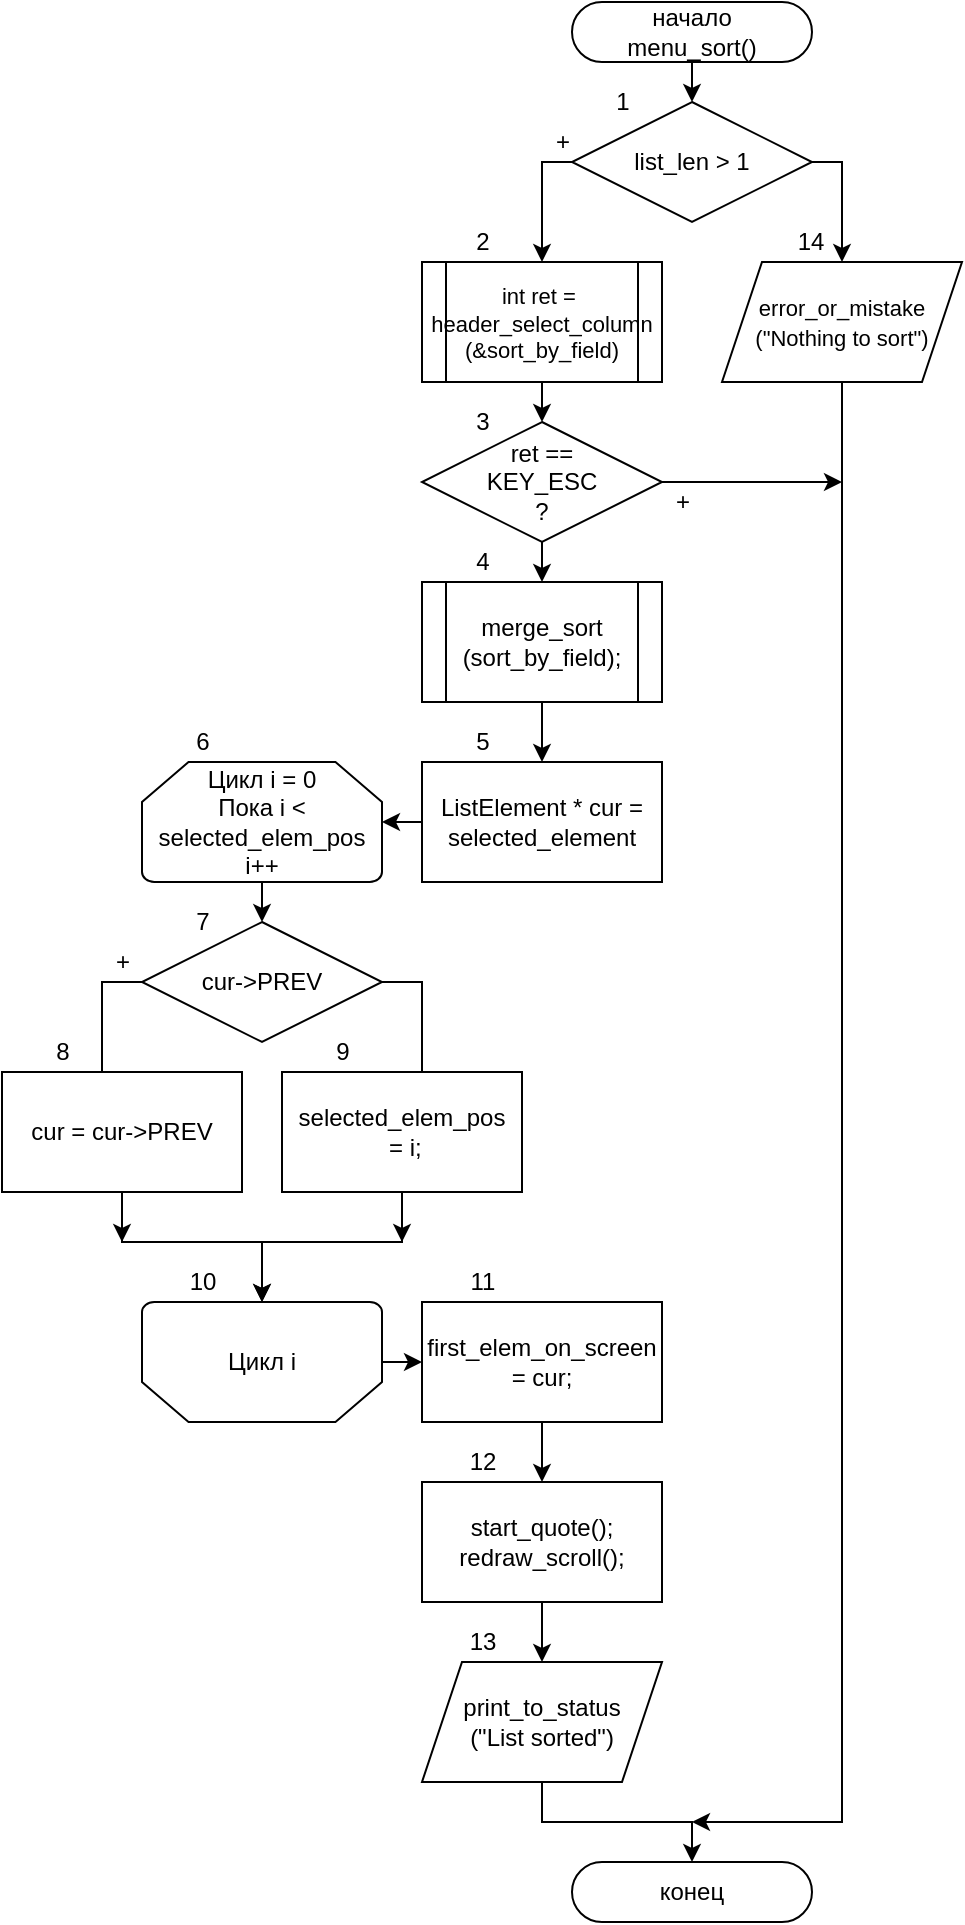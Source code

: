 <mxfile compressed="false" version="14.4.3" type="device">
  <diagram id="uBbau7ussQgPSl02ERnx" name="Page-1">
    <mxGraphModel dx="625" dy="802" grid="1" gridSize="10" guides="1" tooltips="1" connect="1" arrows="1" fold="1" page="1" pageScale="1" pageWidth="827" pageHeight="1169" math="0" shadow="0" extFonts="Permanent Marker^https://fonts.googleapis.com/css?family=Permanent+Marker">
      <root>
        <mxCell id="0" />
        <mxCell id="1" parent="0" />
        <mxCell id="85" value="начало&lt;br&gt;menu_sort()" style="rounded=1;whiteSpace=wrap;html=1;arcSize=50;" parent="1" vertex="1">
          <mxGeometry x="295" y="10" width="120" height="30" as="geometry" />
        </mxCell>
        <mxCell id="86" value="конец" style="rounded=1;whiteSpace=wrap;html=1;arcSize=50;" parent="1" vertex="1">
          <mxGeometry x="295" y="940" width="120" height="30" as="geometry" />
        </mxCell>
        <mxCell id="FX5USpD3Y5UB3HsRMDVC-103" style="edgeStyle=orthogonalEdgeStyle;rounded=0;orthogonalLoop=1;jettySize=auto;html=1;exitX=0;exitY=0.5;exitDx=0;exitDy=0;entryX=0.5;entryY=0;entryDx=0;entryDy=0;" parent="1" source="84" target="FX5USpD3Y5UB3HsRMDVC-100" edge="1">
          <mxGeometry relative="1" as="geometry">
            <Array as="points">
              <mxPoint x="280" y="90" />
            </Array>
          </mxGeometry>
        </mxCell>
        <mxCell id="84" value="list_len &gt; 1" style="rhombus;whiteSpace=wrap;html=1;rounded=0;" parent="1" vertex="1">
          <mxGeometry x="295" y="60" width="120" height="60" as="geometry" />
        </mxCell>
        <mxCell id="82" value="start_quote();&lt;br&gt;redraw_scroll();" style="rounded=0;whiteSpace=wrap;html=1;" parent="1" vertex="1">
          <mxGeometry x="220" y="750" width="120" height="60" as="geometry" />
        </mxCell>
        <mxCell id="80" value="Цикл i = 0&lt;br&gt;Пока i &amp;lt; selected_elem_pos&lt;br&gt;i++" style="strokeWidth=1;html=1;shape=mxgraph.flowchart.loop_limit;whiteSpace=wrap;flipV=0;" parent="1" vertex="1">
          <mxGeometry x="80" y="390" width="120" height="60" as="geometry" />
        </mxCell>
        <mxCell id="M6pRMO8cef4QHir22sZm-120" style="edgeStyle=orthogonalEdgeStyle;rounded=0;orthogonalLoop=1;jettySize=auto;html=1;exitX=1;exitY=0.5;exitDx=0;exitDy=0;exitPerimeter=0;entryX=0;entryY=0.5;entryDx=0;entryDy=0;" edge="1" parent="1" source="81" target="NEWjkikj3mWQ4auYnJrf-127">
          <mxGeometry relative="1" as="geometry" />
        </mxCell>
        <mxCell id="81" value="Цикл i" style="strokeWidth=1;html=1;shape=mxgraph.flowchart.loop_limit;whiteSpace=wrap;flipV=1;" parent="1" vertex="1">
          <mxGeometry x="80" y="660" width="120" height="60" as="geometry" />
        </mxCell>
        <mxCell id="NEWjkikj3mWQ4auYnJrf-120" style="edgeStyle=orthogonalEdgeStyle;rounded=0;orthogonalLoop=1;jettySize=auto;html=1;exitX=0;exitY=0.5;exitDx=0;exitDy=0;entryX=0.5;entryY=0;entryDx=0;entryDy=0;" parent="1" source="79" target="78" edge="1">
          <mxGeometry relative="1" as="geometry" />
        </mxCell>
        <mxCell id="NEWjkikj3mWQ4auYnJrf-123" style="edgeStyle=orthogonalEdgeStyle;rounded=0;orthogonalLoop=1;jettySize=auto;html=1;exitX=1;exitY=0.5;exitDx=0;exitDy=0;entryX=0.5;entryY=0;entryDx=0;entryDy=0;" parent="1" source="79" target="77" edge="1">
          <mxGeometry relative="1" as="geometry" />
        </mxCell>
        <mxCell id="79" value="cur-&amp;gt;PREV" style="rhombus;whiteSpace=wrap;html=1;rounded=0;" parent="1" vertex="1">
          <mxGeometry x="80" y="470" width="120" height="60" as="geometry" />
        </mxCell>
        <mxCell id="NEWjkikj3mWQ4auYnJrf-122" style="edgeStyle=orthogonalEdgeStyle;rounded=0;orthogonalLoop=1;jettySize=auto;html=1;exitX=0.5;exitY=1;exitDx=0;exitDy=0;entryX=0.5;entryY=1;entryDx=0;entryDy=0;entryPerimeter=0;" parent="1" source="77" target="81" edge="1">
          <mxGeometry relative="1" as="geometry">
            <Array as="points">
              <mxPoint x="210" y="630" />
              <mxPoint x="140" y="630" />
            </Array>
          </mxGeometry>
        </mxCell>
        <mxCell id="M6pRMO8cef4QHir22sZm-104" style="edgeStyle=orthogonalEdgeStyle;rounded=0;orthogonalLoop=1;jettySize=auto;html=1;exitX=0.5;exitY=1;exitDx=0;exitDy=0;" edge="1" parent="1" source="77">
          <mxGeometry relative="1" as="geometry">
            <mxPoint x="210" y="630" as="targetPoint" />
            <Array as="points">
              <mxPoint x="210" y="620" />
              <mxPoint x="210" y="620" />
            </Array>
          </mxGeometry>
        </mxCell>
        <mxCell id="77" value="&lt;font style=&quot;font-size: 12px&quot;&gt;selected_elem_pos&lt;br&gt;&amp;nbsp;= i;&lt;/font&gt;" style="rounded=0;whiteSpace=wrap;html=1;" parent="1" vertex="1">
          <mxGeometry x="150" y="545" width="120" height="60" as="geometry" />
        </mxCell>
        <mxCell id="NEWjkikj3mWQ4auYnJrf-124" style="edgeStyle=orthogonalEdgeStyle;rounded=0;orthogonalLoop=1;jettySize=auto;html=1;exitX=0.5;exitY=1;exitDx=0;exitDy=0;entryX=0.5;entryY=1;entryDx=0;entryDy=0;entryPerimeter=0;" parent="1" source="78" edge="1" target="81">
          <mxGeometry relative="1" as="geometry">
            <mxPoint x="140" y="650" as="targetPoint" />
            <Array as="points">
              <mxPoint x="70" y="630" />
              <mxPoint x="140" y="630" />
            </Array>
          </mxGeometry>
        </mxCell>
        <mxCell id="M6pRMO8cef4QHir22sZm-103" style="edgeStyle=orthogonalEdgeStyle;rounded=0;orthogonalLoop=1;jettySize=auto;html=1;exitX=0.5;exitY=1;exitDx=0;exitDy=0;" edge="1" parent="1" source="78">
          <mxGeometry relative="1" as="geometry">
            <mxPoint x="70" y="630" as="targetPoint" />
          </mxGeometry>
        </mxCell>
        <mxCell id="78" value="cur = cur-&gt;PREV" style="rounded=0;whiteSpace=wrap;html=1;" parent="1" vertex="1">
          <mxGeometry x="10" y="545" width="120" height="60" as="geometry" />
        </mxCell>
        <mxCell id="92" style="edgeStyle=orthogonalEdgeStyle;rounded=0;orthogonalLoop=1;jettySize=auto;html=1;exitX=0.5;exitY=1;exitDx=0;exitDy=0;entryX=0.5;entryY=0;entryDx=0;entryDy=0;" parent="1" source="80" target="79" edge="1">
          <mxGeometry relative="1" as="geometry" />
        </mxCell>
        <mxCell id="-gNTLm-r7lpnNoVX5Ugm-108" style="edgeStyle=orthogonalEdgeStyle;rounded=0;orthogonalLoop=1;jettySize=auto;html=1;exitX=0.5;exitY=1;exitDx=0;exitDy=0;entryX=0.5;entryY=0;entryDx=0;entryDy=0;endSize=6;" parent="1" source="76" target="-gNTLm-r7lpnNoVX5Ugm-107" edge="1">
          <mxGeometry relative="1" as="geometry" />
        </mxCell>
        <mxCell id="76" value="merge_sort&lt;br&gt;(sort_by_field);" style="shape=process;whiteSpace=wrap;html=1;backgroundOutline=1;fontFamily=Helvetica;fontSize=12;fontColor=#000000;align=center;strokeColor=#000000;fillColor=#ffffff;" parent="1" vertex="1">
          <mxGeometry x="220" y="300" width="120" height="60" as="geometry" />
        </mxCell>
        <mxCell id="-gNTLm-r7lpnNoVX5Ugm-100" style="edgeStyle=orthogonalEdgeStyle;rounded=0;orthogonalLoop=1;jettySize=auto;html=1;exitX=0.5;exitY=1;exitDx=0;exitDy=0;entryX=0.5;entryY=0;entryDx=0;entryDy=0;" parent="1" source="75" target="76" edge="1">
          <mxGeometry relative="1" as="geometry" />
        </mxCell>
        <mxCell id="FX5USpD3Y5UB3HsRMDVC-102" style="edgeStyle=orthogonalEdgeStyle;rounded=0;orthogonalLoop=1;jettySize=auto;html=1;exitX=1;exitY=0.5;exitDx=0;exitDy=0;" parent="1" source="75" edge="1">
          <mxGeometry relative="1" as="geometry">
            <mxPoint x="430" y="250" as="targetPoint" />
          </mxGeometry>
        </mxCell>
        <mxCell id="75" value="ret == &lt;br&gt;KEY_ESC&lt;br&gt;?" style="rhombus;whiteSpace=wrap;html=1;rounded=0;" parent="1" vertex="1">
          <mxGeometry x="220" y="220" width="120" height="60" as="geometry" />
        </mxCell>
        <mxCell id="95" style="edgeStyle=orthogonalEdgeStyle;rounded=0;orthogonalLoop=1;jettySize=auto;html=1;exitX=0.5;exitY=1;exitDx=0;exitDy=0;entryX=0.5;entryY=0;entryDx=0;entryDy=0;" parent="1" source="75" edge="1">
          <mxGeometry relative="1" as="geometry" />
        </mxCell>
        <mxCell id="-gNTLm-r7lpnNoVX5Ugm-106" style="edgeStyle=orthogonalEdgeStyle;rounded=0;orthogonalLoop=1;jettySize=auto;html=1;exitX=0.5;exitY=1;exitDx=0;exitDy=0;endSize=6;" parent="1" source="83" edge="1">
          <mxGeometry relative="1" as="geometry">
            <mxPoint x="355" y="920" as="targetPoint" />
            <Array as="points">
              <mxPoint x="430" y="920" />
            </Array>
          </mxGeometry>
        </mxCell>
        <mxCell id="83" value="&lt;font style=&quot;font-size: 11px&quot;&gt;error_or_mistake&lt;br&gt;(&quot;Nothing to sort&quot;)&lt;/font&gt;" style="shape=parallelogram;perimeter=parallelogramPerimeter;whiteSpace=wrap;html=1;fixedSize=1;fontFamily=Helvetica;fontSize=12;fontColor=#000000;align=center;strokeColor=#000000;fillColor=#ffffff;" parent="1" vertex="1">
          <mxGeometry x="370" y="140" width="120" height="60" as="geometry" />
        </mxCell>
        <mxCell id="99" style="edgeStyle=orthogonalEdgeStyle;rounded=0;orthogonalLoop=1;jettySize=auto;html=1;exitX=1;exitY=0.5;exitDx=0;exitDy=0;entryX=0.5;entryY=0;entryDx=0;entryDy=0;" parent="1" source="84" target="83" edge="1">
          <mxGeometry relative="1" as="geometry">
            <Array as="points">
              <mxPoint x="430" y="90" />
            </Array>
          </mxGeometry>
        </mxCell>
        <mxCell id="100" style="edgeStyle=orthogonalEdgeStyle;rounded=0;orthogonalLoop=1;jettySize=auto;html=1;exitX=0.5;exitY=1;exitDx=0;exitDy=0;entryX=0.5;entryY=0;entryDx=0;entryDy=0;" parent="1" source="85" target="84" edge="1">
          <mxGeometry relative="1" as="geometry" />
        </mxCell>
        <mxCell id="-gNTLm-r7lpnNoVX5Ugm-105" style="edgeStyle=orthogonalEdgeStyle;rounded=0;orthogonalLoop=1;jettySize=auto;html=1;exitX=0.5;exitY=1;exitDx=0;exitDy=0;entryX=0.5;entryY=0;entryDx=0;entryDy=0;" parent="1" source="-gNTLm-r7lpnNoVX5Ugm-102" target="86" edge="1">
          <mxGeometry relative="1" as="geometry">
            <Array as="points">
              <mxPoint x="280" y="920" />
              <mxPoint x="355" y="920" />
            </Array>
          </mxGeometry>
        </mxCell>
        <mxCell id="-gNTLm-r7lpnNoVX5Ugm-102" value="&lt;span&gt;print_to_status&lt;br&gt;(&quot;List sorted&quot;)&lt;/span&gt;" style="shape=parallelogram;perimeter=parallelogramPerimeter;whiteSpace=wrap;html=1;fixedSize=1;" parent="1" vertex="1">
          <mxGeometry x="220" y="840" width="120" height="60" as="geometry" />
        </mxCell>
        <mxCell id="-gNTLm-r7lpnNoVX5Ugm-104" style="edgeStyle=orthogonalEdgeStyle;rounded=0;orthogonalLoop=1;jettySize=auto;html=1;exitX=0.5;exitY=1;exitDx=0;exitDy=0;entryX=0.5;entryY=0;entryDx=0;entryDy=0;" parent="1" source="82" target="-gNTLm-r7lpnNoVX5Ugm-102" edge="1">
          <mxGeometry relative="1" as="geometry">
            <Array as="points" />
            <mxPoint x="280" y="810" as="sourcePoint" />
            <mxPoint x="385" y="890" as="targetPoint" />
          </mxGeometry>
        </mxCell>
        <mxCell id="M6pRMO8cef4QHir22sZm-101" style="edgeStyle=orthogonalEdgeStyle;rounded=0;orthogonalLoop=1;jettySize=auto;html=1;exitX=0;exitY=0.5;exitDx=0;exitDy=0;entryX=1;entryY=0.5;entryDx=0;entryDy=0;entryPerimeter=0;" edge="1" parent="1" source="-gNTLm-r7lpnNoVX5Ugm-107" target="80">
          <mxGeometry relative="1" as="geometry" />
        </mxCell>
        <mxCell id="-gNTLm-r7lpnNoVX5Ugm-107" value="ListElement * cur = selected_element" style="rounded=0;whiteSpace=wrap;html=1;" parent="1" vertex="1">
          <mxGeometry x="220" y="390" width="120" height="60" as="geometry" />
        </mxCell>
        <mxCell id="NEWjkikj3mWQ4auYnJrf-114" value="+" style="text;html=1;align=center;verticalAlign=middle;resizable=0;points=[];autosize=1;" parent="1" vertex="1">
          <mxGeometry x="280" y="70" width="20" height="20" as="geometry" />
        </mxCell>
        <mxCell id="NEWjkikj3mWQ4auYnJrf-117" value="+" style="text;html=1;align=center;verticalAlign=middle;resizable=0;points=[];autosize=1;" parent="1" vertex="1">
          <mxGeometry x="340" y="250" width="20" height="20" as="geometry" />
        </mxCell>
        <mxCell id="NEWjkikj3mWQ4auYnJrf-118" value="+" style="text;html=1;align=center;verticalAlign=middle;resizable=0;points=[];autosize=1;" parent="1" vertex="1">
          <mxGeometry x="60" y="480" width="20" height="20" as="geometry" />
        </mxCell>
        <mxCell id="NEWjkikj3mWQ4auYnJrf-130" style="edgeStyle=orthogonalEdgeStyle;rounded=0;orthogonalLoop=1;jettySize=auto;html=1;exitX=0.5;exitY=1;exitDx=0;exitDy=0;entryX=0.5;entryY=0;entryDx=0;entryDy=0;" parent="1" source="NEWjkikj3mWQ4auYnJrf-127" target="82" edge="1">
          <mxGeometry relative="1" as="geometry" />
        </mxCell>
        <mxCell id="NEWjkikj3mWQ4auYnJrf-127" value="first_elem_on_screen = cur;" style="rounded=0;whiteSpace=wrap;html=1;" parent="1" vertex="1">
          <mxGeometry x="220" y="660" width="120" height="60" as="geometry" />
        </mxCell>
        <mxCell id="FX5USpD3Y5UB3HsRMDVC-104" style="edgeStyle=orthogonalEdgeStyle;rounded=0;orthogonalLoop=1;jettySize=auto;html=1;exitX=0.5;exitY=1;exitDx=0;exitDy=0;entryX=0.5;entryY=0;entryDx=0;entryDy=0;" parent="1" source="FX5USpD3Y5UB3HsRMDVC-100" target="75" edge="1">
          <mxGeometry relative="1" as="geometry" />
        </mxCell>
        <mxCell id="FX5USpD3Y5UB3HsRMDVC-100" value="&lt;font style=&quot;font-size: 11px&quot;&gt;int ret =&amp;nbsp;&lt;br&gt;&lt;span&gt;header_select_column&lt;/span&gt;&lt;/font&gt;&lt;div style=&quot;font-size: 11px&quot;&gt;&lt;font style=&quot;font-size: 11px&quot;&gt;(&amp;amp;sort_by_field)&lt;/font&gt;&lt;/div&gt;" style="shape=process;whiteSpace=wrap;html=1;backgroundOutline=1;" parent="1" vertex="1">
          <mxGeometry x="220" y="140" width="120" height="60" as="geometry" />
        </mxCell>
        <mxCell id="M6pRMO8cef4QHir22sZm-105" value="1" style="text;html=1;align=center;verticalAlign=middle;resizable=0;points=[];autosize=1;" vertex="1" parent="1">
          <mxGeometry x="310" y="50" width="20" height="20" as="geometry" />
        </mxCell>
        <mxCell id="M6pRMO8cef4QHir22sZm-106" value="2" style="text;html=1;align=center;verticalAlign=middle;resizable=0;points=[];autosize=1;" vertex="1" parent="1">
          <mxGeometry x="240" y="120" width="20" height="20" as="geometry" />
        </mxCell>
        <mxCell id="M6pRMO8cef4QHir22sZm-107" value="14" style="text;html=1;align=center;verticalAlign=middle;resizable=0;points=[];autosize=1;" vertex="1" parent="1">
          <mxGeometry x="399" y="120" width="30" height="20" as="geometry" />
        </mxCell>
        <mxCell id="M6pRMO8cef4QHir22sZm-108" value="3" style="text;html=1;align=center;verticalAlign=middle;resizable=0;points=[];autosize=1;" vertex="1" parent="1">
          <mxGeometry x="240" y="210" width="20" height="20" as="geometry" />
        </mxCell>
        <mxCell id="M6pRMO8cef4QHir22sZm-109" value="4" style="text;html=1;align=center;verticalAlign=middle;resizable=0;points=[];autosize=1;" vertex="1" parent="1">
          <mxGeometry x="240" y="280" width="20" height="20" as="geometry" />
        </mxCell>
        <mxCell id="M6pRMO8cef4QHir22sZm-110" value="5" style="text;html=1;align=center;verticalAlign=middle;resizable=0;points=[];autosize=1;" vertex="1" parent="1">
          <mxGeometry x="240" y="370" width="20" height="20" as="geometry" />
        </mxCell>
        <mxCell id="M6pRMO8cef4QHir22sZm-111" value="6" style="text;html=1;align=center;verticalAlign=middle;resizable=0;points=[];autosize=1;" vertex="1" parent="1">
          <mxGeometry x="100" y="370" width="20" height="20" as="geometry" />
        </mxCell>
        <mxCell id="M6pRMO8cef4QHir22sZm-112" value="7" style="text;html=1;align=center;verticalAlign=middle;resizable=0;points=[];autosize=1;" vertex="1" parent="1">
          <mxGeometry x="100" y="460" width="20" height="20" as="geometry" />
        </mxCell>
        <mxCell id="M6pRMO8cef4QHir22sZm-113" value="8" style="text;html=1;align=center;verticalAlign=middle;resizable=0;points=[];autosize=1;" vertex="1" parent="1">
          <mxGeometry x="30" y="525" width="20" height="20" as="geometry" />
        </mxCell>
        <mxCell id="M6pRMO8cef4QHir22sZm-114" value="9" style="text;html=1;align=center;verticalAlign=middle;resizable=0;points=[];autosize=1;" vertex="1" parent="1">
          <mxGeometry x="170" y="525" width="20" height="20" as="geometry" />
        </mxCell>
        <mxCell id="M6pRMO8cef4QHir22sZm-115" value="10" style="text;html=1;align=center;verticalAlign=middle;resizable=0;points=[];autosize=1;" vertex="1" parent="1">
          <mxGeometry x="95" y="640" width="30" height="20" as="geometry" />
        </mxCell>
        <mxCell id="M6pRMO8cef4QHir22sZm-116" value="11" style="text;html=1;align=center;verticalAlign=middle;resizable=0;points=[];autosize=1;" vertex="1" parent="1">
          <mxGeometry x="235" y="640" width="30" height="20" as="geometry" />
        </mxCell>
        <mxCell id="M6pRMO8cef4QHir22sZm-117" value="12" style="text;html=1;align=center;verticalAlign=middle;resizable=0;points=[];autosize=1;" vertex="1" parent="1">
          <mxGeometry x="235" y="730" width="30" height="20" as="geometry" />
        </mxCell>
        <mxCell id="M6pRMO8cef4QHir22sZm-118" value="13" style="text;html=1;align=center;verticalAlign=middle;resizable=0;points=[];autosize=1;" vertex="1" parent="1">
          <mxGeometry x="235" y="820" width="30" height="20" as="geometry" />
        </mxCell>
      </root>
    </mxGraphModel>
  </diagram>
</mxfile>
